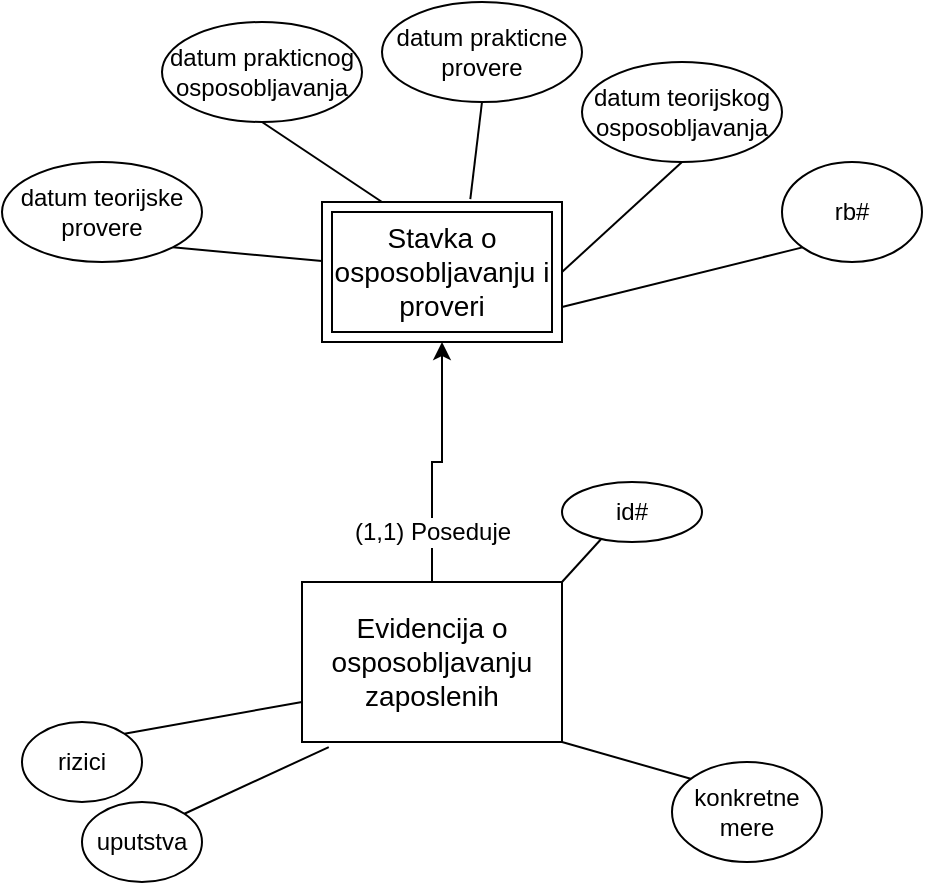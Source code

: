 <mxfile version="22.0.3" type="device">
  <diagram name="Page-1" id="C3b5anDbKbSsGjJ1M5k2">
    <mxGraphModel dx="2284" dy="1944" grid="1" gridSize="10" guides="1" tooltips="1" connect="1" arrows="1" fold="1" page="1" pageScale="1" pageWidth="850" pageHeight="1100" math="0" shadow="0">
      <root>
        <mxCell id="0" />
        <mxCell id="1" parent="0" />
        <mxCell id="WHF8MydAoVz04Efa8Z6b-1" style="rounded=0;orthogonalLoop=1;jettySize=auto;html=1;exitX=1;exitY=0.5;exitDx=0;exitDy=0;entryX=0.5;entryY=1;entryDx=0;entryDy=0;endArrow=none;endFill=0;" edge="1" parent="1" source="WHF8MydAoVz04Efa8Z6b-19" target="WHF8MydAoVz04Efa8Z6b-7">
          <mxGeometry relative="1" as="geometry">
            <mxPoint x="217.529" y="70" as="targetPoint" />
          </mxGeometry>
        </mxCell>
        <mxCell id="WHF8MydAoVz04Efa8Z6b-2" style="rounded=0;orthogonalLoop=1;jettySize=auto;html=1;exitX=1;exitY=1;exitDx=0;exitDy=0;endArrow=none;endFill=0;" edge="1" parent="1" source="WHF8MydAoVz04Efa8Z6b-4">
          <mxGeometry relative="1" as="geometry">
            <mxPoint x="320" y="220" as="targetPoint" />
          </mxGeometry>
        </mxCell>
        <mxCell id="WHF8MydAoVz04Efa8Z6b-3" style="edgeStyle=orthogonalEdgeStyle;rounded=0;orthogonalLoop=1;jettySize=auto;html=1;exitX=0.5;exitY=0;exitDx=0;exitDy=0;entryX=0.5;entryY=1;entryDx=0;entryDy=0;" edge="1" parent="1" source="WHF8MydAoVz04Efa8Z6b-4" target="WHF8MydAoVz04Efa8Z6b-19">
          <mxGeometry relative="1" as="geometry" />
        </mxCell>
        <mxCell id="WHF8MydAoVz04Efa8Z6b-4" value="&lt;font style=&quot;font-size: 14px;&quot;&gt;Evidencija o osposobljavanju zaposlenih&lt;/font&gt;" style="rounded=0;whiteSpace=wrap;html=1;fontSize=14;" vertex="1" parent="1">
          <mxGeometry x="120" y="120" width="130" height="80" as="geometry" />
        </mxCell>
        <mxCell id="WHF8MydAoVz04Efa8Z6b-5" value="id#" style="ellipse;whiteSpace=wrap;html=1;align=center;" vertex="1" parent="1">
          <mxGeometry x="250" y="70" width="70" height="30" as="geometry" />
        </mxCell>
        <mxCell id="WHF8MydAoVz04Efa8Z6b-6" value="" style="endArrow=none;html=1;rounded=0;entryX=1;entryY=0;entryDx=0;entryDy=0;exitX=0.28;exitY=0.95;exitDx=0;exitDy=0;exitPerimeter=0;" edge="1" parent="1" source="WHF8MydAoVz04Efa8Z6b-5" target="WHF8MydAoVz04Efa8Z6b-4">
          <mxGeometry width="50" height="50" relative="1" as="geometry">
            <mxPoint x="220" y="279" as="sourcePoint" />
            <mxPoint x="206" y="140" as="targetPoint" />
          </mxGeometry>
        </mxCell>
        <mxCell id="WHF8MydAoVz04Efa8Z6b-7" value="datum teorijskog osposobljavanja" style="ellipse;whiteSpace=wrap;html=1;" vertex="1" parent="1">
          <mxGeometry x="260" y="-140" width="100" height="50" as="geometry" />
        </mxCell>
        <mxCell id="WHF8MydAoVz04Efa8Z6b-8" style="rounded=0;orthogonalLoop=1;jettySize=auto;html=1;exitX=0.25;exitY=0;exitDx=0;exitDy=0;entryX=0.5;entryY=1;entryDx=0;entryDy=0;endArrow=none;endFill=0;" edge="1" parent="1" source="WHF8MydAoVz04Efa8Z6b-19" target="WHF8MydAoVz04Efa8Z6b-9">
          <mxGeometry relative="1" as="geometry">
            <mxPoint x="97.529" y="70" as="targetPoint" />
            <mxPoint x="98" y="120" as="sourcePoint" />
          </mxGeometry>
        </mxCell>
        <mxCell id="WHF8MydAoVz04Efa8Z6b-9" value="datum prakticnog osposobljavanja" style="ellipse;whiteSpace=wrap;html=1;" vertex="1" parent="1">
          <mxGeometry x="50" y="-160" width="100" height="50" as="geometry" />
        </mxCell>
        <mxCell id="WHF8MydAoVz04Efa8Z6b-10" style="rounded=0;orthogonalLoop=1;jettySize=auto;html=1;entryX=1;entryY=1;entryDx=0;entryDy=0;endArrow=none;endFill=0;" edge="1" parent="1" source="WHF8MydAoVz04Efa8Z6b-19" target="WHF8MydAoVz04Efa8Z6b-11">
          <mxGeometry relative="1" as="geometry">
            <mxPoint x="-12.471" y="59" as="targetPoint" />
            <mxPoint x="120" y="-40" as="sourcePoint" />
          </mxGeometry>
        </mxCell>
        <mxCell id="WHF8MydAoVz04Efa8Z6b-11" value="datum teorijske provere" style="ellipse;whiteSpace=wrap;html=1;" vertex="1" parent="1">
          <mxGeometry x="-30" y="-90" width="100" height="50" as="geometry" />
        </mxCell>
        <mxCell id="WHF8MydAoVz04Efa8Z6b-12" style="rounded=0;orthogonalLoop=1;jettySize=auto;html=1;exitX=0.618;exitY=-0.02;exitDx=0;exitDy=0;entryX=0.5;entryY=1;entryDx=0;entryDy=0;endArrow=none;endFill=0;exitPerimeter=0;" edge="1" parent="1" source="WHF8MydAoVz04Efa8Z6b-19" target="WHF8MydAoVz04Efa8Z6b-13">
          <mxGeometry relative="1" as="geometry">
            <mxPoint x="-132.471" y="59" as="targetPoint" />
            <mxPoint x="-65" y="107" as="sourcePoint" />
          </mxGeometry>
        </mxCell>
        <mxCell id="WHF8MydAoVz04Efa8Z6b-13" value="datum prakticne provere" style="ellipse;whiteSpace=wrap;html=1;" vertex="1" parent="1">
          <mxGeometry x="160" y="-170" width="100" height="50" as="geometry" />
        </mxCell>
        <mxCell id="WHF8MydAoVz04Efa8Z6b-14" style="rounded=0;orthogonalLoop=1;jettySize=auto;html=1;exitX=1;exitY=0;exitDx=0;exitDy=0;entryX=0;entryY=0.75;entryDx=0;entryDy=0;endArrow=none;endFill=0;" edge="1" parent="1" source="WHF8MydAoVz04Efa8Z6b-15" target="WHF8MydAoVz04Efa8Z6b-4">
          <mxGeometry relative="1" as="geometry" />
        </mxCell>
        <mxCell id="WHF8MydAoVz04Efa8Z6b-15" value="rizici" style="ellipse;whiteSpace=wrap;html=1;" vertex="1" parent="1">
          <mxGeometry x="-20" y="190" width="60" height="40" as="geometry" />
        </mxCell>
        <mxCell id="WHF8MydAoVz04Efa8Z6b-16" style="rounded=0;orthogonalLoop=1;jettySize=auto;html=1;exitX=1;exitY=0;exitDx=0;exitDy=0;entryX=0.103;entryY=1.032;entryDx=0;entryDy=0;endArrow=none;endFill=0;entryPerimeter=0;" edge="1" parent="1" source="WHF8MydAoVz04Efa8Z6b-17" target="WHF8MydAoVz04Efa8Z6b-4">
          <mxGeometry relative="1" as="geometry">
            <mxPoint x="150" y="220" as="targetPoint" />
          </mxGeometry>
        </mxCell>
        <mxCell id="WHF8MydAoVz04Efa8Z6b-17" value="uputstva" style="ellipse;whiteSpace=wrap;html=1;" vertex="1" parent="1">
          <mxGeometry x="10" y="230" width="60" height="40" as="geometry" />
        </mxCell>
        <mxCell id="WHF8MydAoVz04Efa8Z6b-18" value="konkretne mere" style="ellipse;whiteSpace=wrap;html=1;" vertex="1" parent="1">
          <mxGeometry x="305" y="210" width="75" height="50" as="geometry" />
        </mxCell>
        <mxCell id="WHF8MydAoVz04Efa8Z6b-19" value="&lt;font style=&quot;font-size: 14px;&quot;&gt;Stavka o osposobljavanju i proveri&lt;/font&gt;" style="shape=ext;margin=3;double=1;whiteSpace=wrap;html=1;align=center;rounded=0;" vertex="1" parent="1">
          <mxGeometry x="130" y="-70" width="120" height="70" as="geometry" />
        </mxCell>
        <mxCell id="WHF8MydAoVz04Efa8Z6b-20" value="&lt;font style=&quot;font-size: 12px;&quot;&gt;(1,1) Poseduje&lt;/font&gt;" style="edgeLabel;html=1;align=center;verticalAlign=middle;resizable=0;points=[];fontSize=12;" vertex="1" connectable="0" parent="1">
          <mxGeometry x="185" y="94.5" as="geometry" />
        </mxCell>
        <mxCell id="WHF8MydAoVz04Efa8Z6b-21" style="rounded=0;orthogonalLoop=1;jettySize=auto;html=1;exitX=0;exitY=1;exitDx=0;exitDy=0;entryX=1;entryY=0.75;entryDx=0;entryDy=0;endArrow=none;endFill=0;" edge="1" parent="1" source="WHF8MydAoVz04Efa8Z6b-22" target="WHF8MydAoVz04Efa8Z6b-19">
          <mxGeometry relative="1" as="geometry" />
        </mxCell>
        <mxCell id="WHF8MydAoVz04Efa8Z6b-22" value="rb#" style="ellipse;whiteSpace=wrap;html=1;" vertex="1" parent="1">
          <mxGeometry x="360" y="-90" width="70" height="50" as="geometry" />
        </mxCell>
      </root>
    </mxGraphModel>
  </diagram>
</mxfile>
